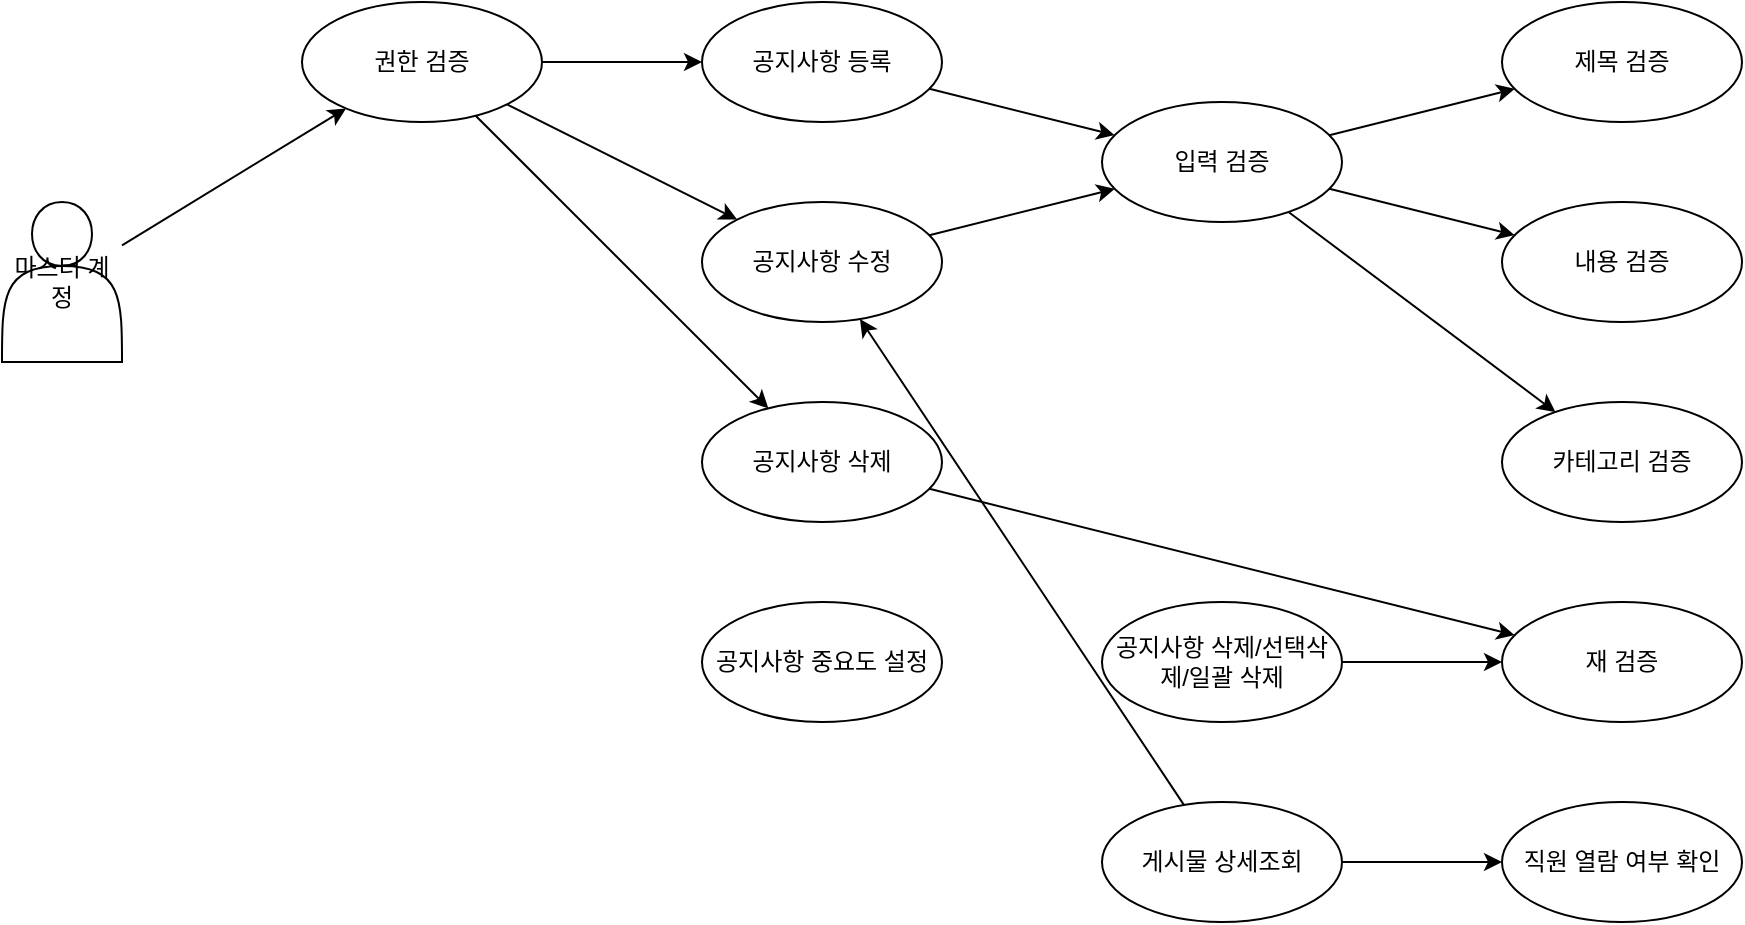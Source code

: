 <mxfile version="26.0.16">
  <diagram name="페이지-1" id="DKJEJJquOrz6qWJuDARE">
    <mxGraphModel dx="1147" dy="658" grid="1" gridSize="10" guides="1" tooltips="1" connect="1" arrows="1" fold="1" page="1" pageScale="1" pageWidth="827" pageHeight="1169" math="0" shadow="0">
      <root>
        <mxCell id="0" />
        <mxCell id="1" parent="0" />
        <!-- Actors -->
        <mxCell id="2" value="마스터 계정" style="shape=actor;whiteSpace=wrap;html=1;" vertex="1" parent="1">
          <mxGeometry x="50" y="150" width="60" height="80" as="geometry" />
        </mxCell>
        <!-- Use Cases -->
        <mxCell id="3" value="권한 검증" style="ellipse;whiteSpace=wrap;html=1;" vertex="1" parent="1">
          <mxGeometry x="200" y="50" width="120" height="60" as="geometry" />
        </mxCell>
        <mxCell id="4" value="공지사항 등록" style="ellipse;whiteSpace=wrap;html=1;" vertex="1" parent="1">
          <mxGeometry x="400" y="50" width="120" height="60" as="geometry" />
        </mxCell>
        <mxCell id="5" value="공지사항 수정" style="ellipse;whiteSpace=wrap;html=1;" vertex="1" parent="1">
          <mxGeometry x="400" y="150" width="120" height="60" as="geometry" />
        </mxCell>
        <mxCell id="6" value="공지사항 삭제" style="ellipse;whiteSpace=wrap;html=1;" vertex="1" parent="1">
          <mxGeometry x="400" y="250" width="120" height="60" as="geometry" />
        </mxCell>
        <mxCell id="7" value="입력 검증" style="ellipse;whiteSpace=wrap;html=1;" vertex="1" parent="1">
          <mxGeometry x="600" y="100" width="120" height="60" as="geometry" />
        </mxCell>
        <mxCell id="8" value="제목 검증" style="ellipse;whiteSpace=wrap;html=1;" vertex="1" parent="1">
          <mxGeometry x="800" y="50" width="120" height="60" as="geometry" />
        </mxCell>
        <mxCell id="9" value="내용 검증" style="ellipse;whiteSpace=wrap;html=1;" vertex="1" parent="1">
          <mxGeometry x="800" y="150" width="120" height="60" as="geometry" />
        </mxCell>
        <mxCell id="10" value="카테고리 검증" style="ellipse;whiteSpace=wrap;html=1;" vertex="1" parent="1">
          <mxGeometry x="800" y="250" width="120" height="60" as="geometry" />
        </mxCell>
        <mxCell id="11" value="공지사항 중요도 설정" style="ellipse;whiteSpace=wrap;html=1;" vertex="1" parent="1">
          <mxGeometry x="400" y="350" width="120" height="60" as="geometry" />
        </mxCell>
        <mxCell id="12" value="공지사항 삭제/선택삭제/일괄 삭제" style="ellipse;whiteSpace=wrap;html=1;" vertex="1" parent="1">
          <mxGeometry x="600" y="350" width="120" height="60" as="geometry" />
        </mxCell>
        <mxCell id="13" value="재 검증" style="ellipse;whiteSpace=wrap;html=1;" vertex="1" parent="1">
          <mxGeometry x="800" y="350" width="120" height="60" as="geometry" />
        </mxCell>
        <mxCell id="14" value="게시물 상세조회" style="ellipse;whiteSpace=wrap;html=1;" vertex="1" parent="1">
          <mxGeometry x="600" y="450" width="120" height="60" as="geometry" />
        </mxCell>
        <mxCell id="15" value="직원 열람 여부 확인" style="ellipse;whiteSpace=wrap;html=1;" vertex="1" parent="1">
          <mxGeometry x="800" y="450" width="120" height="60" as="geometry" />
        </mxCell>
        <!-- Relationships -->
        <mxCell id="16" edge="1" parent="1" source="2" target="3">
          <mxGeometry relative="1" as="geometry" />
        </mxCell>
        <mxCell id="17" edge="1" parent="1" source="3" target="4">
          <mxGeometry relative="1" as="geometry" />
        </mxCell>
        <mxCell id="18" edge="1" parent="1" source="3" target="5">
          <mxGeometry relative="1" as="geometry" />
        </mxCell>
        <mxCell id="19" edge="1" parent="1" source="3" target="6">
          <mxGeometry relative="1" as="geometry" />
        </mxCell>
        <mxCell id="20" edge="1" parent="1" source="4" target="7">
          <mxGeometry relative="1" as="geometry" />
        </mxCell>
        <mxCell id="21" edge="1" parent="1" source="5" target="7">
          <mxGeometry relative="1" as="geometry" />
        </mxCell>
        <mxCell id="22" edge="1" parent="1" source="7" target="8">
          <mxGeometry relative="1" as="geometry" />
        </mxCell>
        <mxCell id="23" edge="1" parent="1" source="7" target="9">
          <mxGeometry relative="1" as="geometry" />
        </mxCell>
        <mxCell id="24" edge="1" parent="1" source="7" target="10">
          <mxGeometry relative="1" as="geometry" />
        </mxCell>
        <mxCell id="25" edge="1" parent="1" source="6" target="13">
          <mxGeometry relative="1" as="geometry" />
        </mxCell>
        <mxCell id="26" edge="1" parent="1" source="12" target="13">
          <mxGeometry relative="1" as="geometry" />
        </mxCell>
        <mxCell id="27" edge="1" parent="1" source="14" target="5">
          <mxGeometry relative="1" as="geometry" />
        </mxCell>
        <mxCell id="28" edge="1" parent="1" source="14" target="15">
          <mxGeometry relative="1" as="geometry" />
        </mxCell>
      </root>
    </mxGraphModel>
  </diagram>
</mxfile>
